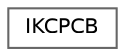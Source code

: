 digraph "类继承关系图"
{
 // LATEX_PDF_SIZE
  bgcolor="transparent";
  edge [fontname=Helvetica,fontsize=10,labelfontname=Helvetica,labelfontsize=10];
  node [fontname=Helvetica,fontsize=10,shape=box,height=0.2,width=0.4];
  rankdir="LR";
  Node0 [id="Node000000",label="IKCPCB",height=0.2,width=0.4,color="grey40", fillcolor="white", style="filled",URL="$struct_i_k_c_p_c_b.html",tooltip=" "];
}
